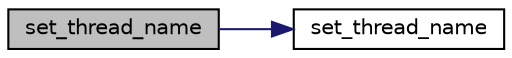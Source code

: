 digraph "set_thread_name"
{
 // LATEX_PDF_SIZE
  edge [fontname="Helvetica",fontsize="10",labelfontname="Helvetica",labelfontsize="10"];
  node [fontname="Helvetica",fontsize="10",shape=record];
  rankdir="LR";
  Node1 [label="set_thread_name",height=0.2,width=0.4,color="black", fillcolor="grey75", style="filled", fontcolor="black",tooltip=" "];
  Node1 -> Node2 [color="midnightblue",fontsize="10",style="solid",fontname="Helvetica"];
  Node2 [label="set_thread_name",height=0.2,width=0.4,color="black", fillcolor="white", style="filled",URL="$thread__utils__pthreads_8cpp.html#a54ef1f703cdab42aecd8ed110ab7c6b9",tooltip=" "];
}
